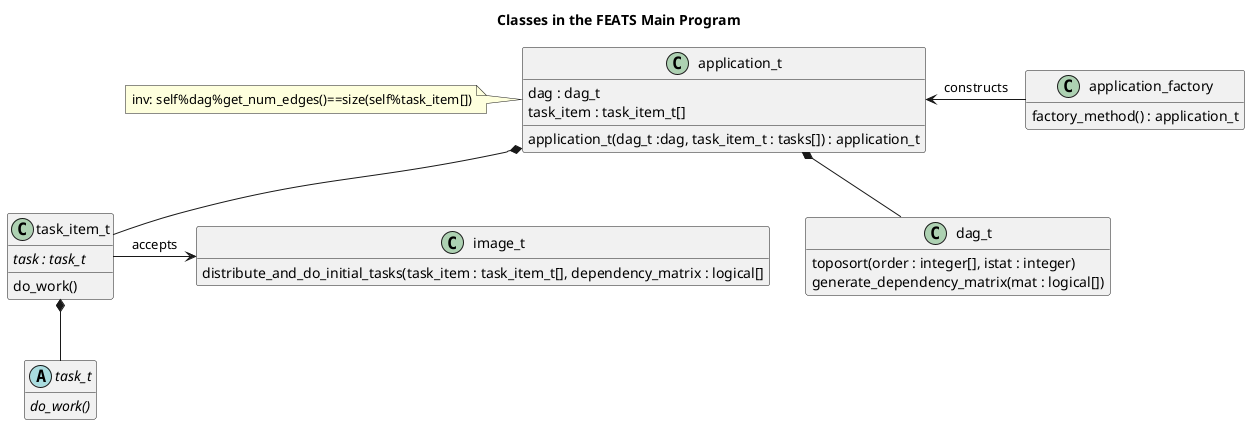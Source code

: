@startuml
Title "Classes in the FEATS Main Program"

hide empty members

abstract class task_t{
  {abstract} do_work()
}
class task_item_t{
  {abstract} task : task_t
  do_work()
}
class image_t{
  distribute_and_do_initial_tasks(task_item : task_item_t[], dependency_matrix : logical[]
}

task_item_t *-down- task_t
task_item_t -left-> image_t : accepts

class dag_t{
  toposort(order : integer[], istat : integer)
  generate_dependency_matrix(mat : logical[])
}

class application_t{
  dag : dag_t
  task_item : task_item_t[]
  application_t(dag_t :dag, task_item_t : tasks[]) : application_t
}
note left: inv: self%dag%get_num_edges()==size(self%task_item[])


class application_factory{
  factory_method() : application_t
}

application_factory -left-> application_t : constructs
application_t *-down- dag_t
application_t *-down- task_item_t

@enduml

